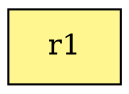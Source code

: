 digraph G {
rankdir=BT;ranksep="2.0";
"r1" [shape=record,fillcolor=khaki1,style=filled,label="{r1}"];
}